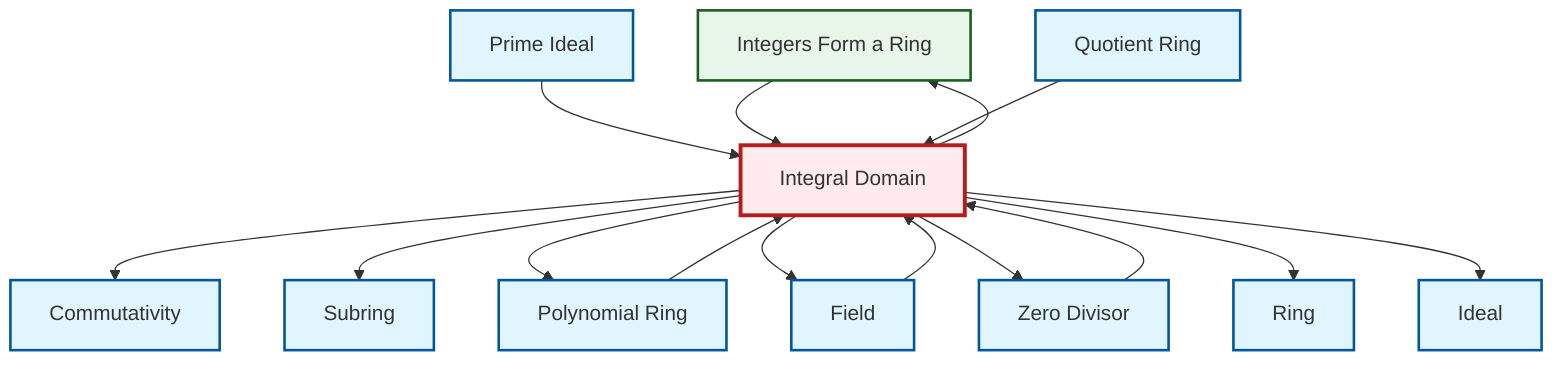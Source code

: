 graph TD
    classDef definition fill:#e1f5fe,stroke:#01579b,stroke-width:2px
    classDef theorem fill:#f3e5f5,stroke:#4a148c,stroke-width:2px
    classDef axiom fill:#fff3e0,stroke:#e65100,stroke-width:2px
    classDef example fill:#e8f5e9,stroke:#1b5e20,stroke-width:2px
    classDef current fill:#ffebee,stroke:#b71c1c,stroke-width:3px
    ex-integers-ring["Integers Form a Ring"]:::example
    def-ring["Ring"]:::definition
    def-field["Field"]:::definition
    def-quotient-ring["Quotient Ring"]:::definition
    def-zero-divisor["Zero Divisor"]:::definition
    def-integral-domain["Integral Domain"]:::definition
    def-prime-ideal["Prime Ideal"]:::definition
    def-polynomial-ring["Polynomial Ring"]:::definition
    def-commutativity["Commutativity"]:::definition
    def-ideal["Ideal"]:::definition
    def-subring["Subring"]:::definition
    def-integral-domain --> def-commutativity
    def-field --> def-integral-domain
    def-prime-ideal --> def-integral-domain
    def-integral-domain --> def-subring
    def-integral-domain --> def-polynomial-ring
    def-integral-domain --> def-field
    def-zero-divisor --> def-integral-domain
    ex-integers-ring --> def-integral-domain
    def-quotient-ring --> def-integral-domain
    def-integral-domain --> def-zero-divisor
    def-polynomial-ring --> def-integral-domain
    def-integral-domain --> def-ring
    def-integral-domain --> def-ideal
    def-integral-domain --> ex-integers-ring
    class def-integral-domain current